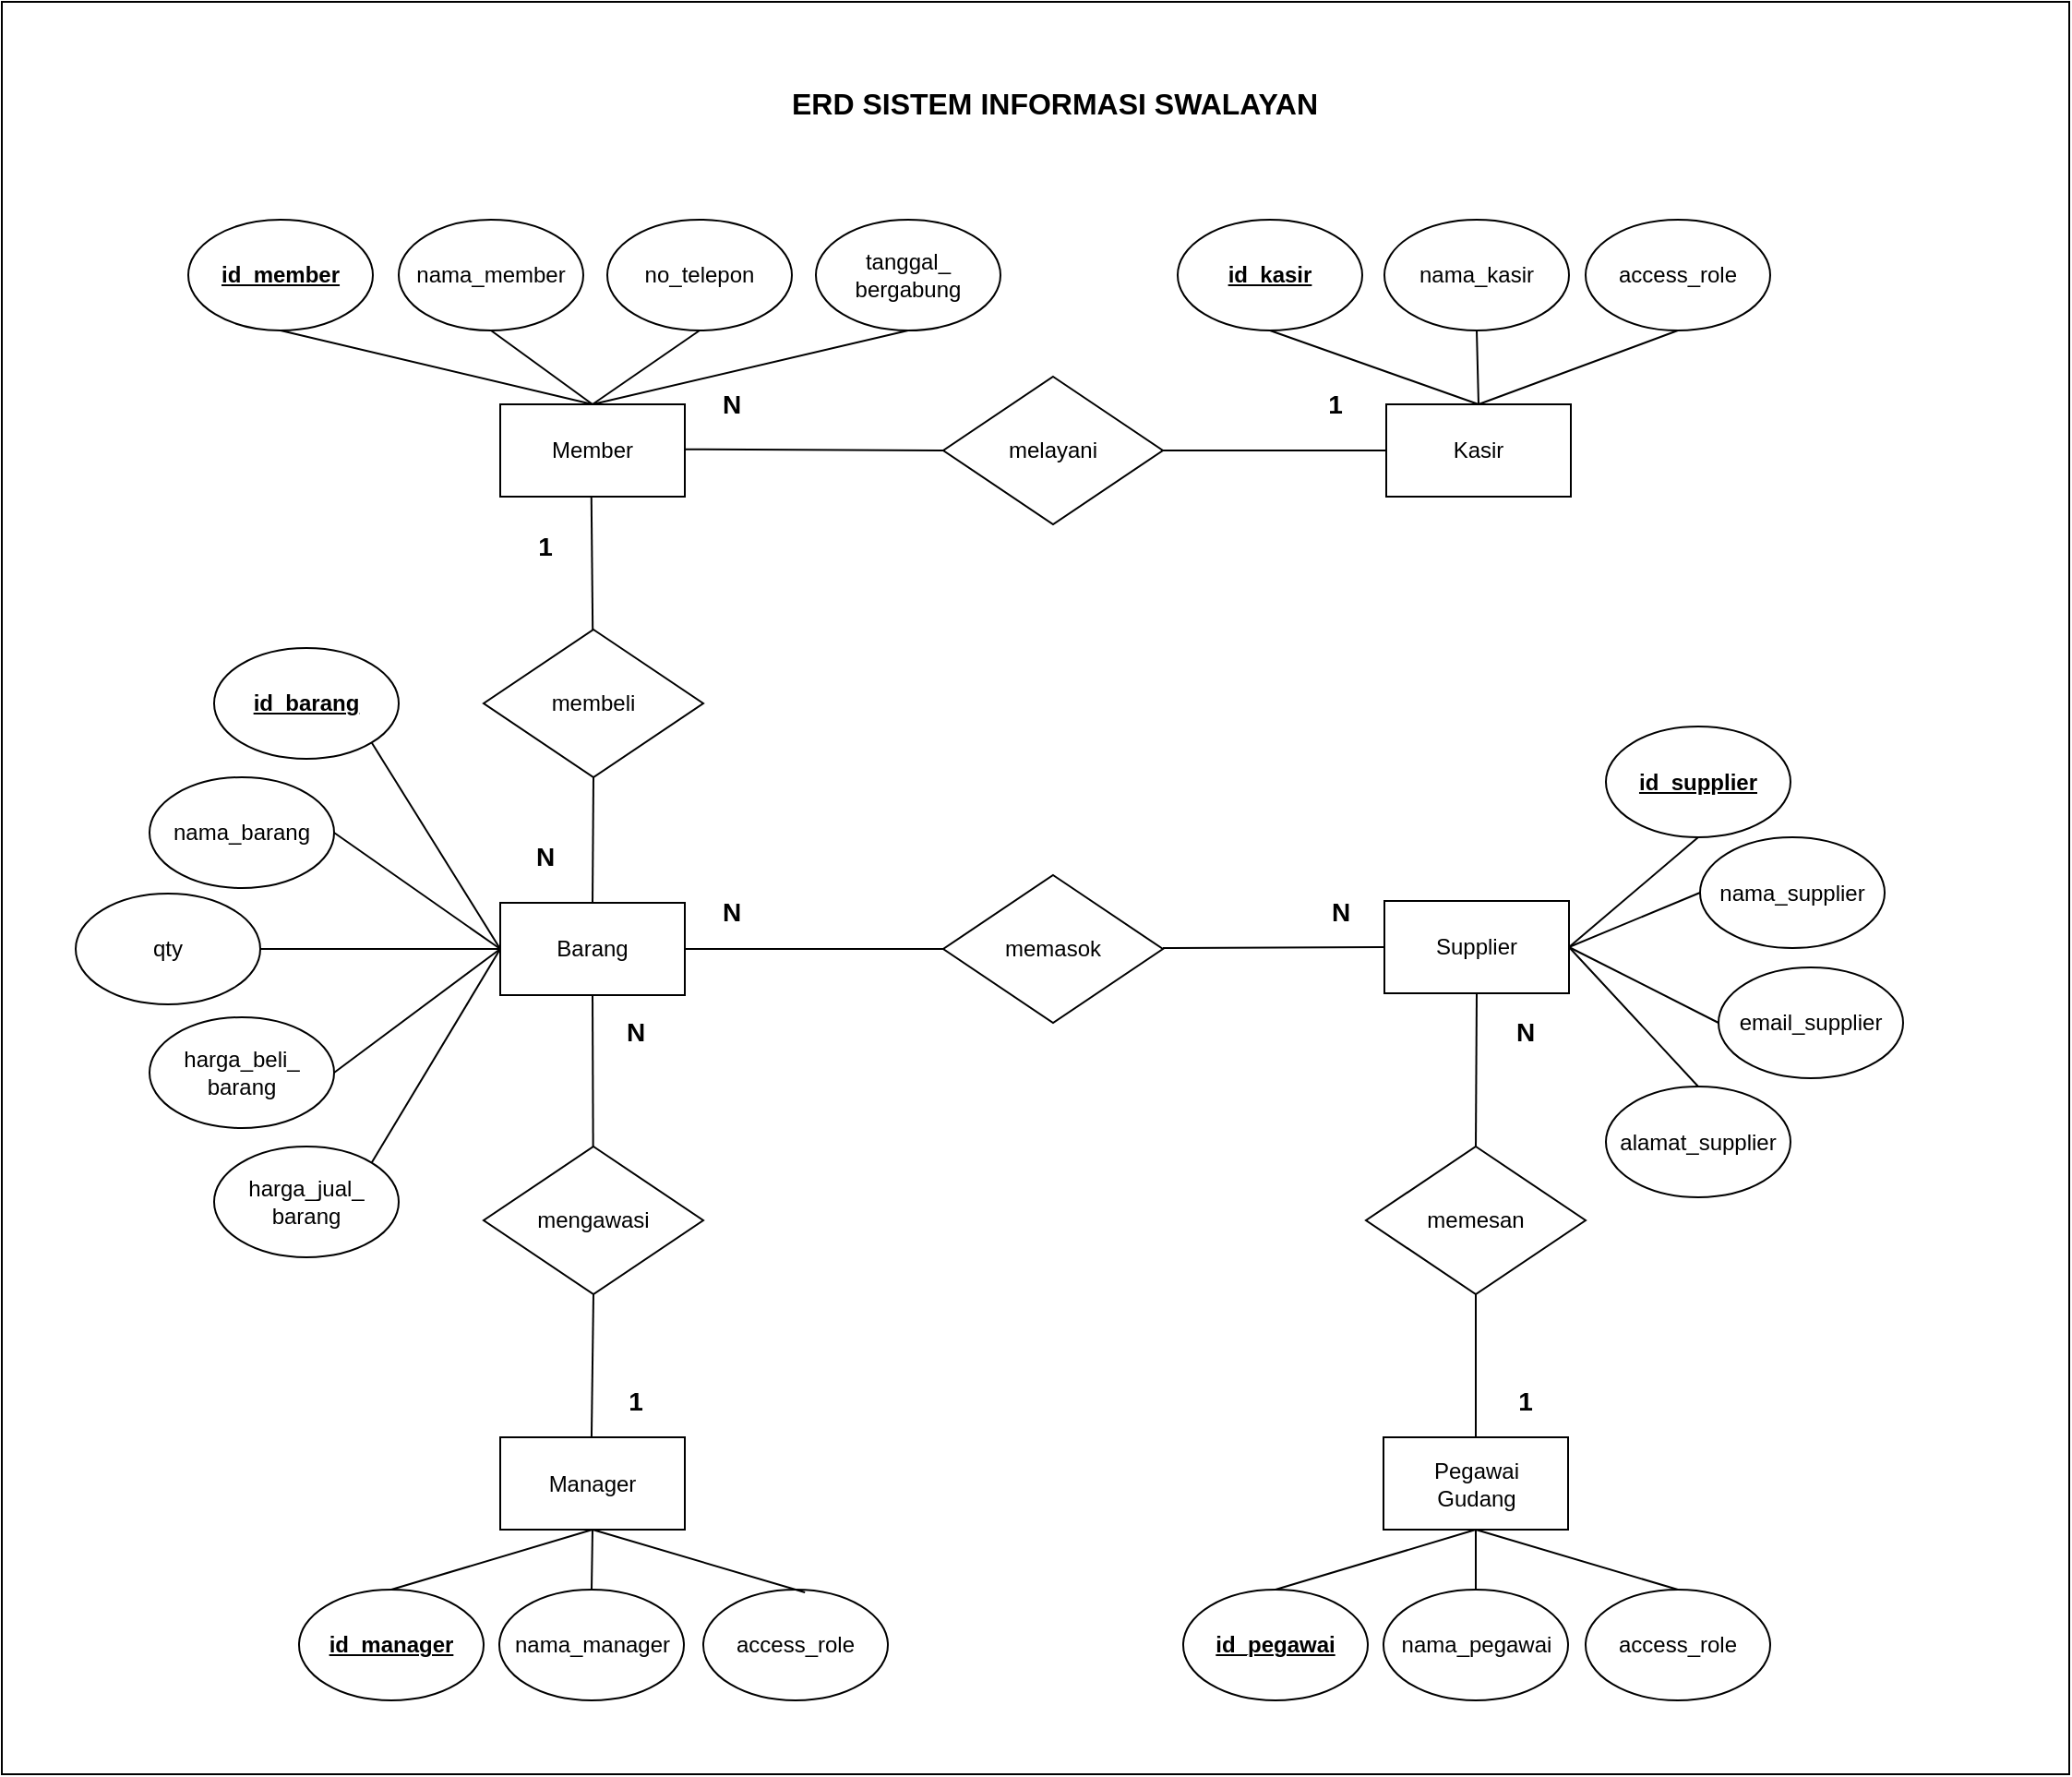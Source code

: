 <mxfile version="22.0.4" type="device">
  <diagram name="Halaman-1" id="GGZOMb8V_9pWOoryWfFL">
    <mxGraphModel dx="1588" dy="2017" grid="1" gridSize="10" guides="1" tooltips="1" connect="1" arrows="1" fold="1" page="1" pageScale="1" pageWidth="827" pageHeight="1169" math="0" shadow="0">
      <root>
        <mxCell id="0" />
        <mxCell id="1" parent="0" />
        <mxCell id="_FAD8S8fa4v7GIAxKk1I-93" value="" style="rounded=0;whiteSpace=wrap;html=1;" vertex="1" parent="1">
          <mxGeometry x="120" y="-360" width="1120" height="960" as="geometry" />
        </mxCell>
        <mxCell id="_FAD8S8fa4v7GIAxKk1I-1" value="&lt;font style=&quot;font-size: 16px;&quot;&gt;&lt;b style=&quot;font-size: 16px;&quot;&gt;ERD SISTEM INFORMASI SWALAYAN&lt;/b&gt;&lt;/font&gt;" style="text;html=1;align=center;verticalAlign=middle;resizable=0;points=[];autosize=1;strokeColor=none;fillColor=none;fontSize=16;" vertex="1" parent="1">
          <mxGeometry x="534.5" y="-320" width="310" height="30" as="geometry" />
        </mxCell>
        <mxCell id="_FAD8S8fa4v7GIAxKk1I-2" value="Barang" style="rounded=0;whiteSpace=wrap;html=1;" vertex="1" parent="1">
          <mxGeometry x="390" y="128" width="100" height="50" as="geometry" />
        </mxCell>
        <mxCell id="_FAD8S8fa4v7GIAxKk1I-3" value="&lt;b&gt;&lt;u&gt;id_barang&lt;/u&gt;&lt;/b&gt;" style="ellipse;whiteSpace=wrap;html=1;" vertex="1" parent="1">
          <mxGeometry x="235" y="-10" width="100" height="60" as="geometry" />
        </mxCell>
        <mxCell id="_FAD8S8fa4v7GIAxKk1I-5" value="nama_barang" style="ellipse;whiteSpace=wrap;html=1;" vertex="1" parent="1">
          <mxGeometry x="200" y="60" width="100" height="60" as="geometry" />
        </mxCell>
        <mxCell id="_FAD8S8fa4v7GIAxKk1I-7" value="qty" style="ellipse;whiteSpace=wrap;html=1;" vertex="1" parent="1">
          <mxGeometry x="160" y="123" width="100" height="60" as="geometry" />
        </mxCell>
        <mxCell id="_FAD8S8fa4v7GIAxKk1I-12" value="harga_beli_&lt;br&gt;barang" style="ellipse;whiteSpace=wrap;html=1;" vertex="1" parent="1">
          <mxGeometry x="200" y="190" width="100" height="60" as="geometry" />
        </mxCell>
        <mxCell id="_FAD8S8fa4v7GIAxKk1I-13" value="harga_jual_&lt;br&gt;barang" style="ellipse;whiteSpace=wrap;html=1;" vertex="1" parent="1">
          <mxGeometry x="235" y="260" width="100" height="60" as="geometry" />
        </mxCell>
        <mxCell id="_FAD8S8fa4v7GIAxKk1I-16" value="Supplier" style="rounded=0;whiteSpace=wrap;html=1;" vertex="1" parent="1">
          <mxGeometry x="869" y="127" width="100" height="50" as="geometry" />
        </mxCell>
        <mxCell id="_FAD8S8fa4v7GIAxKk1I-17" value="&lt;b&gt;&lt;u&gt;id_supplier&lt;/u&gt;&lt;/b&gt;" style="ellipse;whiteSpace=wrap;html=1;" vertex="1" parent="1">
          <mxGeometry x="989" y="32.5" width="100" height="60" as="geometry" />
        </mxCell>
        <mxCell id="_FAD8S8fa4v7GIAxKk1I-18" value="nama_supplier" style="ellipse;whiteSpace=wrap;html=1;" vertex="1" parent="1">
          <mxGeometry x="1040" y="92.5" width="100" height="60" as="geometry" />
        </mxCell>
        <mxCell id="_FAD8S8fa4v7GIAxKk1I-19" value="alamat_supplier" style="ellipse;whiteSpace=wrap;html=1;" vertex="1" parent="1">
          <mxGeometry x="989" y="227.5" width="100" height="60" as="geometry" />
        </mxCell>
        <mxCell id="_FAD8S8fa4v7GIAxKk1I-20" value="" style="endArrow=none;html=1;rounded=0;entryX=1;entryY=0.5;entryDx=0;entryDy=0;exitX=0.5;exitY=1;exitDx=0;exitDy=0;" edge="1" parent="1" source="_FAD8S8fa4v7GIAxKk1I-17" target="_FAD8S8fa4v7GIAxKk1I-16">
          <mxGeometry width="50" height="50" relative="1" as="geometry">
            <mxPoint x="908" y="277.5" as="sourcePoint" />
            <mxPoint x="958" y="227.5" as="targetPoint" />
          </mxGeometry>
        </mxCell>
        <mxCell id="_FAD8S8fa4v7GIAxKk1I-21" value="" style="endArrow=none;html=1;rounded=0;exitX=0;exitY=0.5;exitDx=0;exitDy=0;entryX=1;entryY=0.5;entryDx=0;entryDy=0;" edge="1" parent="1" source="_FAD8S8fa4v7GIAxKk1I-18" target="_FAD8S8fa4v7GIAxKk1I-16">
          <mxGeometry width="50" height="50" relative="1" as="geometry">
            <mxPoint x="858" y="287.5" as="sourcePoint" />
            <mxPoint x="1019" y="217.5" as="targetPoint" />
          </mxGeometry>
        </mxCell>
        <mxCell id="_FAD8S8fa4v7GIAxKk1I-22" value="" style="endArrow=none;html=1;rounded=0;entryX=1;entryY=0.5;entryDx=0;entryDy=0;exitX=0.5;exitY=0;exitDx=0;exitDy=0;" edge="1" parent="1" source="_FAD8S8fa4v7GIAxKk1I-19" target="_FAD8S8fa4v7GIAxKk1I-16">
          <mxGeometry width="50" height="50" relative="1" as="geometry">
            <mxPoint x="858" y="287.5" as="sourcePoint" />
            <mxPoint x="968" y="247.5" as="targetPoint" />
          </mxGeometry>
        </mxCell>
        <mxCell id="_FAD8S8fa4v7GIAxKk1I-23" value="email_supplier" style="ellipse;whiteSpace=wrap;html=1;" vertex="1" parent="1">
          <mxGeometry x="1050" y="163" width="100" height="60" as="geometry" />
        </mxCell>
        <mxCell id="_FAD8S8fa4v7GIAxKk1I-24" value="" style="endArrow=none;html=1;rounded=0;entryX=1;entryY=0.5;entryDx=0;entryDy=0;exitX=0;exitY=0.5;exitDx=0;exitDy=0;" edge="1" parent="1" source="_FAD8S8fa4v7GIAxKk1I-23" target="_FAD8S8fa4v7GIAxKk1I-16">
          <mxGeometry width="50" height="50" relative="1" as="geometry">
            <mxPoint x="939" y="285.5" as="sourcePoint" />
            <mxPoint x="968" y="247.5" as="targetPoint" />
          </mxGeometry>
        </mxCell>
        <mxCell id="_FAD8S8fa4v7GIAxKk1I-25" value="memasok" style="rhombus;whiteSpace=wrap;html=1;" vertex="1" parent="1">
          <mxGeometry x="630" y="113" width="119" height="80" as="geometry" />
        </mxCell>
        <mxCell id="_FAD8S8fa4v7GIAxKk1I-27" value="" style="endArrow=none;html=1;rounded=0;exitX=0;exitY=0.5;exitDx=0;exitDy=0;entryX=1;entryY=0.5;entryDx=0;entryDy=0;endFill=0;" edge="1" parent="1" source="_FAD8S8fa4v7GIAxKk1I-25" target="_FAD8S8fa4v7GIAxKk1I-2">
          <mxGeometry width="50" height="50" relative="1" as="geometry">
            <mxPoint x="660" y="214.47" as="sourcePoint" />
            <mxPoint x="500" y="214" as="targetPoint" />
          </mxGeometry>
        </mxCell>
        <mxCell id="_FAD8S8fa4v7GIAxKk1I-28" value="N" style="text;html=1;align=center;verticalAlign=middle;resizable=0;points=[];autosize=1;strokeColor=none;fillColor=none;strokeWidth=0;fontSize=14;fontStyle=1" vertex="1" parent="1">
          <mxGeometry x="500" y="118" width="30" height="30" as="geometry" />
        </mxCell>
        <mxCell id="_FAD8S8fa4v7GIAxKk1I-29" value="N" style="text;html=1;align=center;verticalAlign=middle;resizable=0;points=[];autosize=1;strokeColor=none;fillColor=none;strokeWidth=0;fontSize=14;fontStyle=1" vertex="1" parent="1">
          <mxGeometry x="830" y="118" width="30" height="30" as="geometry" />
        </mxCell>
        <mxCell id="_FAD8S8fa4v7GIAxKk1I-30" value="Member" style="rounded=0;whiteSpace=wrap;html=1;" vertex="1" parent="1">
          <mxGeometry x="390" y="-142" width="100" height="50" as="geometry" />
        </mxCell>
        <mxCell id="_FAD8S8fa4v7GIAxKk1I-31" value="&lt;b&gt;&lt;u&gt;id_member&lt;/u&gt;&lt;/b&gt;" style="ellipse;whiteSpace=wrap;html=1;" vertex="1" parent="1">
          <mxGeometry x="221" y="-242" width="100" height="60" as="geometry" />
        </mxCell>
        <mxCell id="_FAD8S8fa4v7GIAxKk1I-32" value="nama_member" style="ellipse;whiteSpace=wrap;html=1;" vertex="1" parent="1">
          <mxGeometry x="335" y="-242" width="100" height="60" as="geometry" />
        </mxCell>
        <mxCell id="_FAD8S8fa4v7GIAxKk1I-33" value="no_telepon" style="ellipse;whiteSpace=wrap;html=1;" vertex="1" parent="1">
          <mxGeometry x="448" y="-242" width="100" height="60" as="geometry" />
        </mxCell>
        <mxCell id="_FAD8S8fa4v7GIAxKk1I-34" value="tanggal_&lt;br&gt;bergabung" style="ellipse;whiteSpace=wrap;html=1;" vertex="1" parent="1">
          <mxGeometry x="561" y="-242" width="100" height="60" as="geometry" />
        </mxCell>
        <mxCell id="_FAD8S8fa4v7GIAxKk1I-35" value="" style="endArrow=none;html=1;rounded=0;entryX=0.5;entryY=0;entryDx=0;entryDy=0;exitX=0.5;exitY=1;exitDx=0;exitDy=0;" edge="1" parent="1" source="_FAD8S8fa4v7GIAxKk1I-31" target="_FAD8S8fa4v7GIAxKk1I-30">
          <mxGeometry width="50" height="50" relative="1" as="geometry">
            <mxPoint x="391" y="-182" as="sourcePoint" />
            <mxPoint x="441" y="-232" as="targetPoint" />
          </mxGeometry>
        </mxCell>
        <mxCell id="_FAD8S8fa4v7GIAxKk1I-36" value="" style="endArrow=none;html=1;rounded=0;entryX=0.5;entryY=0;entryDx=0;entryDy=0;exitX=0.5;exitY=1;exitDx=0;exitDy=0;" edge="1" parent="1" source="_FAD8S8fa4v7GIAxKk1I-32" target="_FAD8S8fa4v7GIAxKk1I-30">
          <mxGeometry width="50" height="50" relative="1" as="geometry">
            <mxPoint x="301" y="-172" as="sourcePoint" />
            <mxPoint x="451" y="-102" as="targetPoint" />
          </mxGeometry>
        </mxCell>
        <mxCell id="_FAD8S8fa4v7GIAxKk1I-37" value="" style="endArrow=none;html=1;rounded=0;entryX=0.5;entryY=0;entryDx=0;entryDy=0;exitX=0.5;exitY=1;exitDx=0;exitDy=0;" edge="1" parent="1" source="_FAD8S8fa4v7GIAxKk1I-33" target="_FAD8S8fa4v7GIAxKk1I-30">
          <mxGeometry width="50" height="50" relative="1" as="geometry">
            <mxPoint x="411" y="-172" as="sourcePoint" />
            <mxPoint x="451" y="-102" as="targetPoint" />
          </mxGeometry>
        </mxCell>
        <mxCell id="_FAD8S8fa4v7GIAxKk1I-38" value="" style="endArrow=none;html=1;rounded=0;entryX=0.5;entryY=0;entryDx=0;entryDy=0;exitX=0.5;exitY=1;exitDx=0;exitDy=0;" edge="1" parent="1" source="_FAD8S8fa4v7GIAxKk1I-34" target="_FAD8S8fa4v7GIAxKk1I-30">
          <mxGeometry width="50" height="50" relative="1" as="geometry">
            <mxPoint x="521" y="-172" as="sourcePoint" />
            <mxPoint x="451" y="-102" as="targetPoint" />
          </mxGeometry>
        </mxCell>
        <mxCell id="_FAD8S8fa4v7GIAxKk1I-39" value="membeli" style="rhombus;whiteSpace=wrap;html=1;" vertex="1" parent="1">
          <mxGeometry x="381" y="-20" width="119" height="80" as="geometry" />
        </mxCell>
        <mxCell id="_FAD8S8fa4v7GIAxKk1I-40" value="" style="endArrow=none;html=1;rounded=0;entryX=0.5;entryY=1;entryDx=0;entryDy=0;exitX=0.5;exitY=0;exitDx=0;exitDy=0;" edge="1" parent="1" source="_FAD8S8fa4v7GIAxKk1I-2" target="_FAD8S8fa4v7GIAxKk1I-39">
          <mxGeometry width="50" height="50" relative="1" as="geometry">
            <mxPoint x="450" y="190" as="sourcePoint" />
            <mxPoint x="446.5" y="80" as="targetPoint" />
          </mxGeometry>
        </mxCell>
        <mxCell id="_FAD8S8fa4v7GIAxKk1I-41" value="" style="endArrow=none;html=1;rounded=0;entryX=0.5;entryY=1;entryDx=0;entryDy=0;" edge="1" parent="1" source="_FAD8S8fa4v7GIAxKk1I-39">
          <mxGeometry width="50" height="50" relative="1" as="geometry">
            <mxPoint x="439.38" y="8" as="sourcePoint" />
            <mxPoint x="439.38" y="-92" as="targetPoint" />
          </mxGeometry>
        </mxCell>
        <mxCell id="_FAD8S8fa4v7GIAxKk1I-42" value="N" style="text;html=1;align=center;verticalAlign=middle;resizable=0;points=[];autosize=1;strokeColor=none;fillColor=none;strokeWidth=0;fontSize=14;fontStyle=1" vertex="1" parent="1">
          <mxGeometry x="399" y="88" width="30" height="30" as="geometry" />
        </mxCell>
        <mxCell id="_FAD8S8fa4v7GIAxKk1I-43" value="1" style="text;html=1;align=center;verticalAlign=middle;resizable=0;points=[];autosize=1;strokeColor=none;fillColor=none;strokeWidth=0;fontSize=14;fontStyle=1" vertex="1" parent="1">
          <mxGeometry x="399" y="-80" width="30" height="30" as="geometry" />
        </mxCell>
        <mxCell id="_FAD8S8fa4v7GIAxKk1I-44" value="Kasir" style="rounded=0;whiteSpace=wrap;html=1;" vertex="1" parent="1">
          <mxGeometry x="870" y="-142" width="100" height="50" as="geometry" />
        </mxCell>
        <mxCell id="_FAD8S8fa4v7GIAxKk1I-45" value="&lt;b&gt;&lt;u&gt;id_kasir&lt;/u&gt;&lt;/b&gt;" style="ellipse;whiteSpace=wrap;html=1;" vertex="1" parent="1">
          <mxGeometry x="757" y="-242" width="100" height="60" as="geometry" />
        </mxCell>
        <mxCell id="_FAD8S8fa4v7GIAxKk1I-46" value="nama_kasir" style="ellipse;whiteSpace=wrap;html=1;" vertex="1" parent="1">
          <mxGeometry x="869" y="-242" width="100" height="60" as="geometry" />
        </mxCell>
        <mxCell id="_FAD8S8fa4v7GIAxKk1I-48" value="" style="endArrow=none;html=1;rounded=0;entryX=0.5;entryY=1;entryDx=0;entryDy=0;exitX=0.5;exitY=0;exitDx=0;exitDy=0;" edge="1" parent="1" source="_FAD8S8fa4v7GIAxKk1I-44" target="_FAD8S8fa4v7GIAxKk1I-45">
          <mxGeometry width="50" height="50" relative="1" as="geometry">
            <mxPoint x="940" y="-50" as="sourcePoint" />
            <mxPoint x="990" y="-100" as="targetPoint" />
          </mxGeometry>
        </mxCell>
        <mxCell id="_FAD8S8fa4v7GIAxKk1I-49" value="" style="endArrow=none;html=1;rounded=0;entryX=0.5;entryY=1;entryDx=0;entryDy=0;exitX=0.5;exitY=0;exitDx=0;exitDy=0;" edge="1" parent="1" source="_FAD8S8fa4v7GIAxKk1I-44" target="_FAD8S8fa4v7GIAxKk1I-46">
          <mxGeometry width="50" height="50" relative="1" as="geometry">
            <mxPoint x="1080" y="-140" as="sourcePoint" />
            <mxPoint x="1019" y="-172" as="targetPoint" />
          </mxGeometry>
        </mxCell>
        <mxCell id="_FAD8S8fa4v7GIAxKk1I-50" value="melayani" style="rhombus;whiteSpace=wrap;html=1;" vertex="1" parent="1">
          <mxGeometry x="630" y="-157" width="119" height="80" as="geometry" />
        </mxCell>
        <mxCell id="_FAD8S8fa4v7GIAxKk1I-51" value="" style="endArrow=none;html=1;rounded=0;entryX=0;entryY=0.5;entryDx=0;entryDy=0;exitX=1;exitY=0.5;exitDx=0;exitDy=0;" edge="1" parent="1" source="_FAD8S8fa4v7GIAxKk1I-50" target="_FAD8S8fa4v7GIAxKk1I-44">
          <mxGeometry width="50" height="50" relative="1" as="geometry">
            <mxPoint x="820" y="-20" as="sourcePoint" />
            <mxPoint x="870" y="-70" as="targetPoint" />
          </mxGeometry>
        </mxCell>
        <mxCell id="_FAD8S8fa4v7GIAxKk1I-52" value="" style="endArrow=none;html=1;rounded=0;entryX=0;entryY=0.5;entryDx=0;entryDy=0;exitX=1;exitY=0.5;exitDx=0;exitDy=0;" edge="1" parent="1" target="_FAD8S8fa4v7GIAxKk1I-50">
          <mxGeometry width="50" height="50" relative="1" as="geometry">
            <mxPoint x="490" y="-117.62" as="sourcePoint" />
            <mxPoint x="681" y="-117.62" as="targetPoint" />
          </mxGeometry>
        </mxCell>
        <mxCell id="_FAD8S8fa4v7GIAxKk1I-53" value="1" style="text;html=1;align=center;verticalAlign=middle;resizable=0;points=[];autosize=1;strokeColor=none;fillColor=none;strokeWidth=0;fontSize=14;fontStyle=1" vertex="1" parent="1">
          <mxGeometry x="827" y="-157" width="30" height="30" as="geometry" />
        </mxCell>
        <mxCell id="_FAD8S8fa4v7GIAxKk1I-54" value="N" style="text;html=1;align=center;verticalAlign=middle;resizable=0;points=[];autosize=1;strokeColor=none;fillColor=none;strokeWidth=0;fontSize=14;fontStyle=1" vertex="1" parent="1">
          <mxGeometry x="500" y="-157" width="30" height="30" as="geometry" />
        </mxCell>
        <mxCell id="_FAD8S8fa4v7GIAxKk1I-55" value="Pegawai &lt;br&gt;Gudang" style="rounded=0;whiteSpace=wrap;html=1;" vertex="1" parent="1">
          <mxGeometry x="868.5" y="417.5" width="100" height="50" as="geometry" />
        </mxCell>
        <mxCell id="_FAD8S8fa4v7GIAxKk1I-56" value="&lt;b&gt;&lt;u&gt;id_pegawai&lt;/u&gt;&lt;/b&gt;" style="ellipse;whiteSpace=wrap;html=1;" vertex="1" parent="1">
          <mxGeometry x="760" y="500" width="100" height="60" as="geometry" />
        </mxCell>
        <mxCell id="_FAD8S8fa4v7GIAxKk1I-57" value="nama_pegawai" style="ellipse;whiteSpace=wrap;html=1;" vertex="1" parent="1">
          <mxGeometry x="868.5" y="500" width="100" height="60" as="geometry" />
        </mxCell>
        <mxCell id="_FAD8S8fa4v7GIAxKk1I-58" value="memesan" style="rhombus;whiteSpace=wrap;html=1;" vertex="1" parent="1">
          <mxGeometry x="859" y="260" width="119" height="80" as="geometry" />
        </mxCell>
        <mxCell id="_FAD8S8fa4v7GIAxKk1I-61" value="" style="endArrow=none;html=1;rounded=0;entryX=0.5;entryY=1;entryDx=0;entryDy=0;exitX=0.5;exitY=0;exitDx=0;exitDy=0;" edge="1" parent="1" source="_FAD8S8fa4v7GIAxKk1I-56" target="_FAD8S8fa4v7GIAxKk1I-55">
          <mxGeometry width="50" height="50" relative="1" as="geometry">
            <mxPoint x="929" y="557.5" as="sourcePoint" />
            <mxPoint x="979" y="507.5" as="targetPoint" />
          </mxGeometry>
        </mxCell>
        <mxCell id="_FAD8S8fa4v7GIAxKk1I-62" value="" style="endArrow=none;html=1;rounded=0;entryX=0.5;entryY=1;entryDx=0;entryDy=0;exitX=0.5;exitY=0;exitDx=0;exitDy=0;" edge="1" parent="1" source="_FAD8S8fa4v7GIAxKk1I-57" target="_FAD8S8fa4v7GIAxKk1I-55">
          <mxGeometry width="50" height="50" relative="1" as="geometry">
            <mxPoint x="879" y="557.5" as="sourcePoint" />
            <mxPoint x="939" y="517.5" as="targetPoint" />
          </mxGeometry>
        </mxCell>
        <mxCell id="_FAD8S8fa4v7GIAxKk1I-65" value="" style="endArrow=none;html=1;rounded=0;entryX=0.5;entryY=1;entryDx=0;entryDy=0;exitX=0.5;exitY=0;exitDx=0;exitDy=0;" edge="1" parent="1" source="_FAD8S8fa4v7GIAxKk1I-55" target="_FAD8S8fa4v7GIAxKk1I-58">
          <mxGeometry width="50" height="50" relative="1" as="geometry">
            <mxPoint x="899" y="347.5" as="sourcePoint" />
            <mxPoint x="949" y="297.5" as="targetPoint" />
          </mxGeometry>
        </mxCell>
        <mxCell id="_FAD8S8fa4v7GIAxKk1I-66" value="" style="endArrow=none;html=1;rounded=0;entryX=0.5;entryY=1;entryDx=0;entryDy=0;exitX=0.5;exitY=0;exitDx=0;exitDy=0;" edge="1" parent="1" source="_FAD8S8fa4v7GIAxKk1I-58" target="_FAD8S8fa4v7GIAxKk1I-16">
          <mxGeometry width="50" height="50" relative="1" as="geometry">
            <mxPoint x="927" y="257.5" as="sourcePoint" />
            <mxPoint x="926.75" y="177.5" as="targetPoint" />
          </mxGeometry>
        </mxCell>
        <mxCell id="_FAD8S8fa4v7GIAxKk1I-67" value="N" style="text;html=1;align=center;verticalAlign=middle;resizable=0;points=[];autosize=1;strokeColor=none;fillColor=none;strokeWidth=0;fontSize=14;fontStyle=1" vertex="1" parent="1">
          <mxGeometry x="930" y="183" width="30" height="30" as="geometry" />
        </mxCell>
        <mxCell id="_FAD8S8fa4v7GIAxKk1I-68" value="1" style="text;html=1;align=center;verticalAlign=middle;resizable=0;points=[];autosize=1;strokeColor=none;fillColor=none;strokeWidth=0;fontSize=14;fontStyle=1" vertex="1" parent="1">
          <mxGeometry x="930" y="382.5" width="30" height="30" as="geometry" />
        </mxCell>
        <mxCell id="_FAD8S8fa4v7GIAxKk1I-69" value="" style="endArrow=none;html=1;rounded=0;exitX=1;exitY=1;exitDx=0;exitDy=0;entryX=0;entryY=0.5;entryDx=0;entryDy=0;" edge="1" parent="1" source="_FAD8S8fa4v7GIAxKk1I-3" target="_FAD8S8fa4v7GIAxKk1I-2">
          <mxGeometry width="50" height="50" relative="1" as="geometry">
            <mxPoint x="570" y="30" as="sourcePoint" />
            <mxPoint x="620" y="-20" as="targetPoint" />
          </mxGeometry>
        </mxCell>
        <mxCell id="_FAD8S8fa4v7GIAxKk1I-70" value="" style="endArrow=none;html=1;rounded=0;exitX=1;exitY=0.5;exitDx=0;exitDy=0;entryX=0;entryY=0.5;entryDx=0;entryDy=0;" edge="1" parent="1" source="_FAD8S8fa4v7GIAxKk1I-5" target="_FAD8S8fa4v7GIAxKk1I-2">
          <mxGeometry width="50" height="50" relative="1" as="geometry">
            <mxPoint x="570" y="30" as="sourcePoint" />
            <mxPoint x="620" y="-20" as="targetPoint" />
          </mxGeometry>
        </mxCell>
        <mxCell id="_FAD8S8fa4v7GIAxKk1I-71" value="" style="endArrow=none;html=1;rounded=0;exitX=1;exitY=0.5;exitDx=0;exitDy=0;entryX=0;entryY=0.5;entryDx=0;entryDy=0;" edge="1" parent="1" source="_FAD8S8fa4v7GIAxKk1I-7" target="_FAD8S8fa4v7GIAxKk1I-2">
          <mxGeometry width="50" height="50" relative="1" as="geometry">
            <mxPoint x="310" y="100" as="sourcePoint" />
            <mxPoint x="400" y="163" as="targetPoint" />
          </mxGeometry>
        </mxCell>
        <mxCell id="_FAD8S8fa4v7GIAxKk1I-72" value="" style="endArrow=none;html=1;rounded=0;exitX=1;exitY=0.5;exitDx=0;exitDy=0;entryX=0;entryY=0.5;entryDx=0;entryDy=0;" edge="1" parent="1" source="_FAD8S8fa4v7GIAxKk1I-12" target="_FAD8S8fa4v7GIAxKk1I-2">
          <mxGeometry width="50" height="50" relative="1" as="geometry">
            <mxPoint x="310" y="100" as="sourcePoint" />
            <mxPoint x="400" y="163" as="targetPoint" />
          </mxGeometry>
        </mxCell>
        <mxCell id="_FAD8S8fa4v7GIAxKk1I-73" value="" style="endArrow=none;html=1;rounded=0;exitX=1;exitY=0;exitDx=0;exitDy=0;entryX=0;entryY=0.5;entryDx=0;entryDy=0;" edge="1" parent="1" source="_FAD8S8fa4v7GIAxKk1I-13" target="_FAD8S8fa4v7GIAxKk1I-2">
          <mxGeometry width="50" height="50" relative="1" as="geometry">
            <mxPoint x="310" y="230" as="sourcePoint" />
            <mxPoint x="400" y="163" as="targetPoint" />
          </mxGeometry>
        </mxCell>
        <mxCell id="_FAD8S8fa4v7GIAxKk1I-74" value="" style="endArrow=none;html=1;rounded=0;exitX=0;exitY=0.5;exitDx=0;exitDy=0;entryX=1;entryY=0.5;entryDx=0;entryDy=0;endFill=0;" edge="1" parent="1" source="_FAD8S8fa4v7GIAxKk1I-16">
          <mxGeometry width="50" height="50" relative="1" as="geometry">
            <mxPoint x="889" y="152.5" as="sourcePoint" />
            <mxPoint x="749" y="152.5" as="targetPoint" />
          </mxGeometry>
        </mxCell>
        <mxCell id="_FAD8S8fa4v7GIAxKk1I-75" value="Manager" style="rounded=0;whiteSpace=wrap;html=1;" vertex="1" parent="1">
          <mxGeometry x="390" y="417.5" width="100" height="50" as="geometry" />
        </mxCell>
        <mxCell id="_FAD8S8fa4v7GIAxKk1I-76" value="mengawasi" style="rhombus;whiteSpace=wrap;html=1;" vertex="1" parent="1">
          <mxGeometry x="381" y="260" width="119" height="80" as="geometry" />
        </mxCell>
        <mxCell id="_FAD8S8fa4v7GIAxKk1I-78" value="&lt;b&gt;&lt;u&gt;id_manager&lt;/u&gt;&lt;/b&gt;" style="ellipse;whiteSpace=wrap;html=1;" vertex="1" parent="1">
          <mxGeometry x="281" y="500" width="100" height="60" as="geometry" />
        </mxCell>
        <mxCell id="_FAD8S8fa4v7GIAxKk1I-79" value="nama_manager" style="ellipse;whiteSpace=wrap;html=1;" vertex="1" parent="1">
          <mxGeometry x="389.5" y="500" width="100" height="60" as="geometry" />
        </mxCell>
        <mxCell id="_FAD8S8fa4v7GIAxKk1I-80" value="" style="endArrow=none;html=1;rounded=0;entryX=0.5;entryY=1;entryDx=0;entryDy=0;" edge="1" parent="1" source="_FAD8S8fa4v7GIAxKk1I-76" target="_FAD8S8fa4v7GIAxKk1I-2">
          <mxGeometry width="50" height="50" relative="1" as="geometry">
            <mxPoint x="240" y="280" as="sourcePoint" />
            <mxPoint x="290" y="230" as="targetPoint" />
          </mxGeometry>
        </mxCell>
        <mxCell id="_FAD8S8fa4v7GIAxKk1I-81" value="" style="endArrow=none;html=1;rounded=0;entryX=0.5;entryY=1;entryDx=0;entryDy=0;" edge="1" parent="1" target="_FAD8S8fa4v7GIAxKk1I-76">
          <mxGeometry width="50" height="50" relative="1" as="geometry">
            <mxPoint x="439.47" y="417.5" as="sourcePoint" />
            <mxPoint x="440" y="360" as="targetPoint" />
          </mxGeometry>
        </mxCell>
        <mxCell id="_FAD8S8fa4v7GIAxKk1I-82" value="" style="endArrow=none;html=1;rounded=0;entryX=0.5;entryY=1;entryDx=0;entryDy=0;exitX=0.5;exitY=0;exitDx=0;exitDy=0;" edge="1" parent="1" source="_FAD8S8fa4v7GIAxKk1I-78" target="_FAD8S8fa4v7GIAxKk1I-75">
          <mxGeometry width="50" height="50" relative="1" as="geometry">
            <mxPoint x="270" y="400" as="sourcePoint" />
            <mxPoint x="320" y="350" as="targetPoint" />
          </mxGeometry>
        </mxCell>
        <mxCell id="_FAD8S8fa4v7GIAxKk1I-83" value="" style="endArrow=none;html=1;rounded=0;entryX=0.5;entryY=1;entryDx=0;entryDy=0;exitX=0.5;exitY=0;exitDx=0;exitDy=0;" edge="1" parent="1" source="_FAD8S8fa4v7GIAxKk1I-79" target="_FAD8S8fa4v7GIAxKk1I-75">
          <mxGeometry width="50" height="50" relative="1" as="geometry">
            <mxPoint x="381" y="510" as="sourcePoint" />
            <mxPoint x="450" y="478" as="targetPoint" />
          </mxGeometry>
        </mxCell>
        <mxCell id="_FAD8S8fa4v7GIAxKk1I-84" value="access_role" style="ellipse;whiteSpace=wrap;html=1;" vertex="1" parent="1">
          <mxGeometry x="978" y="-242" width="100" height="60" as="geometry" />
        </mxCell>
        <mxCell id="_FAD8S8fa4v7GIAxKk1I-85" value="" style="endArrow=none;html=1;rounded=0;entryX=0.5;entryY=1;entryDx=0;entryDy=0;exitX=0.5;exitY=0;exitDx=0;exitDy=0;" edge="1" parent="1" source="_FAD8S8fa4v7GIAxKk1I-44" target="_FAD8S8fa4v7GIAxKk1I-84">
          <mxGeometry width="50" height="50" relative="1" as="geometry">
            <mxPoint x="930" y="-132" as="sourcePoint" />
            <mxPoint x="929" y="-172" as="targetPoint" />
          </mxGeometry>
        </mxCell>
        <mxCell id="_FAD8S8fa4v7GIAxKk1I-86" value="access_role" style="ellipse;whiteSpace=wrap;html=1;" vertex="1" parent="1">
          <mxGeometry x="978" y="500" width="100" height="60" as="geometry" />
        </mxCell>
        <mxCell id="_FAD8S8fa4v7GIAxKk1I-87" value="" style="endArrow=none;html=1;rounded=0;entryX=0.5;entryY=1;entryDx=0;entryDy=0;exitX=0.5;exitY=0;exitDx=0;exitDy=0;" edge="1" parent="1" source="_FAD8S8fa4v7GIAxKk1I-86" target="_FAD8S8fa4v7GIAxKk1I-55">
          <mxGeometry width="50" height="50" relative="1" as="geometry">
            <mxPoint x="929" y="510" as="sourcePoint" />
            <mxPoint x="929" y="478" as="targetPoint" />
          </mxGeometry>
        </mxCell>
        <mxCell id="_FAD8S8fa4v7GIAxKk1I-88" value="access_role" style="ellipse;whiteSpace=wrap;html=1;" vertex="1" parent="1">
          <mxGeometry x="500" y="500" width="100" height="60" as="geometry" />
        </mxCell>
        <mxCell id="_FAD8S8fa4v7GIAxKk1I-89" value="" style="endArrow=none;html=1;rounded=0;entryX=0.5;entryY=1;entryDx=0;entryDy=0;exitX=0.551;exitY=0.025;exitDx=0;exitDy=0;exitPerimeter=0;" edge="1" parent="1" source="_FAD8S8fa4v7GIAxKk1I-88" target="_FAD8S8fa4v7GIAxKk1I-75">
          <mxGeometry width="50" height="50" relative="1" as="geometry">
            <mxPoint x="450" y="510" as="sourcePoint" />
            <mxPoint x="450" y="478" as="targetPoint" />
          </mxGeometry>
        </mxCell>
        <mxCell id="_FAD8S8fa4v7GIAxKk1I-90" value="N" style="text;html=1;align=center;verticalAlign=middle;resizable=0;points=[];autosize=1;strokeColor=none;fillColor=none;strokeWidth=0;fontSize=14;fontStyle=1" vertex="1" parent="1">
          <mxGeometry x="448" y="183" width="30" height="30" as="geometry" />
        </mxCell>
        <mxCell id="_FAD8S8fa4v7GIAxKk1I-91" value="1" style="text;html=1;align=center;verticalAlign=middle;resizable=0;points=[];autosize=1;strokeColor=none;fillColor=none;strokeWidth=0;fontSize=14;fontStyle=1" vertex="1" parent="1">
          <mxGeometry x="448" y="382.5" width="30" height="30" as="geometry" />
        </mxCell>
      </root>
    </mxGraphModel>
  </diagram>
</mxfile>
